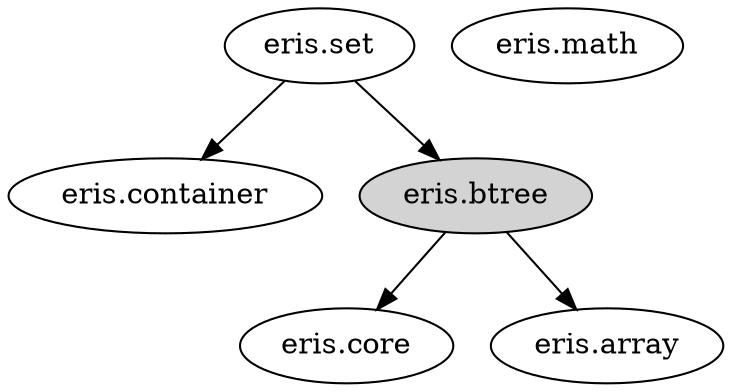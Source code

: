 strict digraph eris {
	rankdir="TB";

	core [label="eris.core"];

	array [label="eris.array"];

	math [label="eris.math"];

	container [label="eris.container"];

	btree [label="eris.btree", style="filled", fillcolor="lightgray"];
	btree -> core;
	btree -> array;

	set [label="eris.set"];
	set -> container;
	set -> btree;
}
